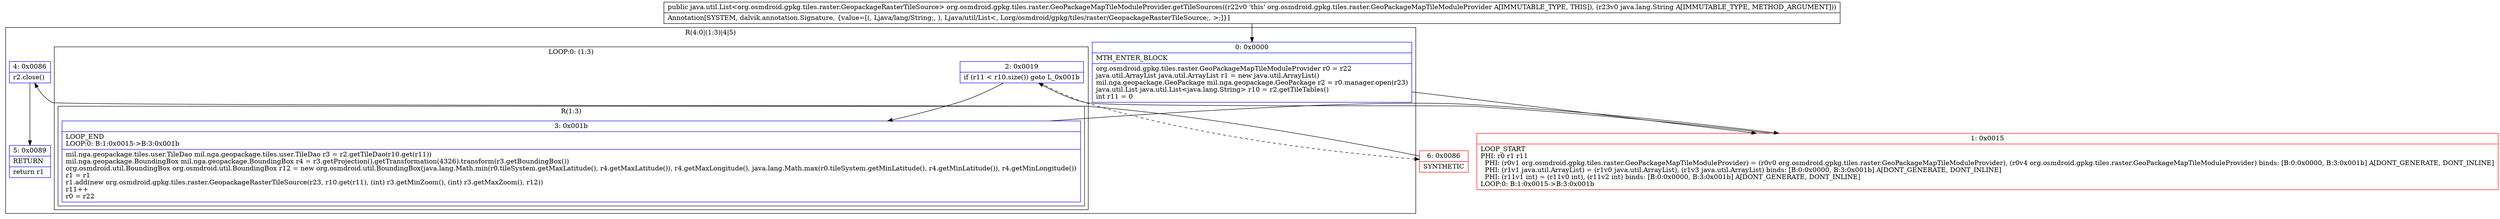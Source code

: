 digraph "CFG fororg.osmdroid.gpkg.tiles.raster.GeoPackageMapTileModuleProvider.getTileSources(Ljava\/lang\/String;)Ljava\/util\/List;" {
subgraph cluster_Region_1540586589 {
label = "R(4:0|(1:3)|4|5)";
node [shape=record,color=blue];
Node_0 [shape=record,label="{0\:\ 0x0000|MTH_ENTER_BLOCK\l|org.osmdroid.gpkg.tiles.raster.GeoPackageMapTileModuleProvider r0 = r22\ljava.util.ArrayList java.util.ArrayList r1 = new java.util.ArrayList()\lmil.nga.geopackage.GeoPackage mil.nga.geopackage.GeoPackage r2 = r0.manager.open(r23)\ljava.util.List java.util.List\<java.lang.String\> r10 = r2.getTileTables()\lint r11 = 0\l}"];
subgraph cluster_LoopRegion_229248765 {
label = "LOOP:0: (1:3)";
node [shape=record,color=blue];
Node_2 [shape=record,label="{2\:\ 0x0019|if (r11 \< r10.size()) goto L_0x001b\l}"];
subgraph cluster_Region_1193069471 {
label = "R(1:3)";
node [shape=record,color=blue];
Node_3 [shape=record,label="{3\:\ 0x001b|LOOP_END\lLOOP:0: B:1:0x0015\-\>B:3:0x001b\l|mil.nga.geopackage.tiles.user.TileDao mil.nga.geopackage.tiles.user.TileDao r3 = r2.getTileDao(r10.get(r11))\lmil.nga.geopackage.BoundingBox mil.nga.geopackage.BoundingBox r4 = r3.getProjection().getTransformation(4326).transform(r3.getBoundingBox())\lorg.osmdroid.util.BoundingBox org.osmdroid.util.BoundingBox r12 = new org.osmdroid.util.BoundingBox(java.lang.Math.min(r0.tileSystem.getMaxLatitude(), r4.getMaxLatitude()), r4.getMaxLongitude(), java.lang.Math.max(r0.tileSystem.getMinLatitude(), r4.getMinLatitude()), r4.getMinLongitude())\lr1 = r1\lr1.add(new org.osmdroid.gpkg.tiles.raster.GeopackageRasterTileSource(r23, r10.get(r11), (int) r3.getMinZoom(), (int) r3.getMaxZoom(), r12))\lr11++\lr0 = r22\l}"];
}
}
Node_4 [shape=record,label="{4\:\ 0x0086|r2.close()\l}"];
Node_5 [shape=record,label="{5\:\ 0x0089|RETURN\l|return r1\l}"];
}
Node_1 [shape=record,color=red,label="{1\:\ 0x0015|LOOP_START\lPHI: r0 r1 r11 \l  PHI: (r0v1 org.osmdroid.gpkg.tiles.raster.GeoPackageMapTileModuleProvider) = (r0v0 org.osmdroid.gpkg.tiles.raster.GeoPackageMapTileModuleProvider), (r0v4 org.osmdroid.gpkg.tiles.raster.GeoPackageMapTileModuleProvider) binds: [B:0:0x0000, B:3:0x001b] A[DONT_GENERATE, DONT_INLINE]\l  PHI: (r1v1 java.util.ArrayList) = (r1v0 java.util.ArrayList), (r1v3 java.util.ArrayList) binds: [B:0:0x0000, B:3:0x001b] A[DONT_GENERATE, DONT_INLINE]\l  PHI: (r11v1 int) = (r11v0 int), (r11v2 int) binds: [B:0:0x0000, B:3:0x001b] A[DONT_GENERATE, DONT_INLINE]\lLOOP:0: B:1:0x0015\-\>B:3:0x001b\l}"];
Node_6 [shape=record,color=red,label="{6\:\ 0x0086|SYNTHETIC\l}"];
MethodNode[shape=record,label="{public java.util.List\<org.osmdroid.gpkg.tiles.raster.GeopackageRasterTileSource\> org.osmdroid.gpkg.tiles.raster.GeoPackageMapTileModuleProvider.getTileSources((r22v0 'this' org.osmdroid.gpkg.tiles.raster.GeoPackageMapTileModuleProvider A[IMMUTABLE_TYPE, THIS]), (r23v0 java.lang.String A[IMMUTABLE_TYPE, METHOD_ARGUMENT]))  | Annotation[SYSTEM, dalvik.annotation.Signature, \{value=[(, Ljava\/lang\/String;, ), Ljava\/util\/List\<, Lorg\/osmdroid\/gpkg\/tiles\/raster\/GeopackageRasterTileSource;, \>;]\}]\l}"];
MethodNode -> Node_0;
Node_0 -> Node_1;
Node_2 -> Node_3;
Node_2 -> Node_6[style=dashed];
Node_3 -> Node_1;
Node_4 -> Node_5;
Node_1 -> Node_2;
Node_6 -> Node_4;
}

